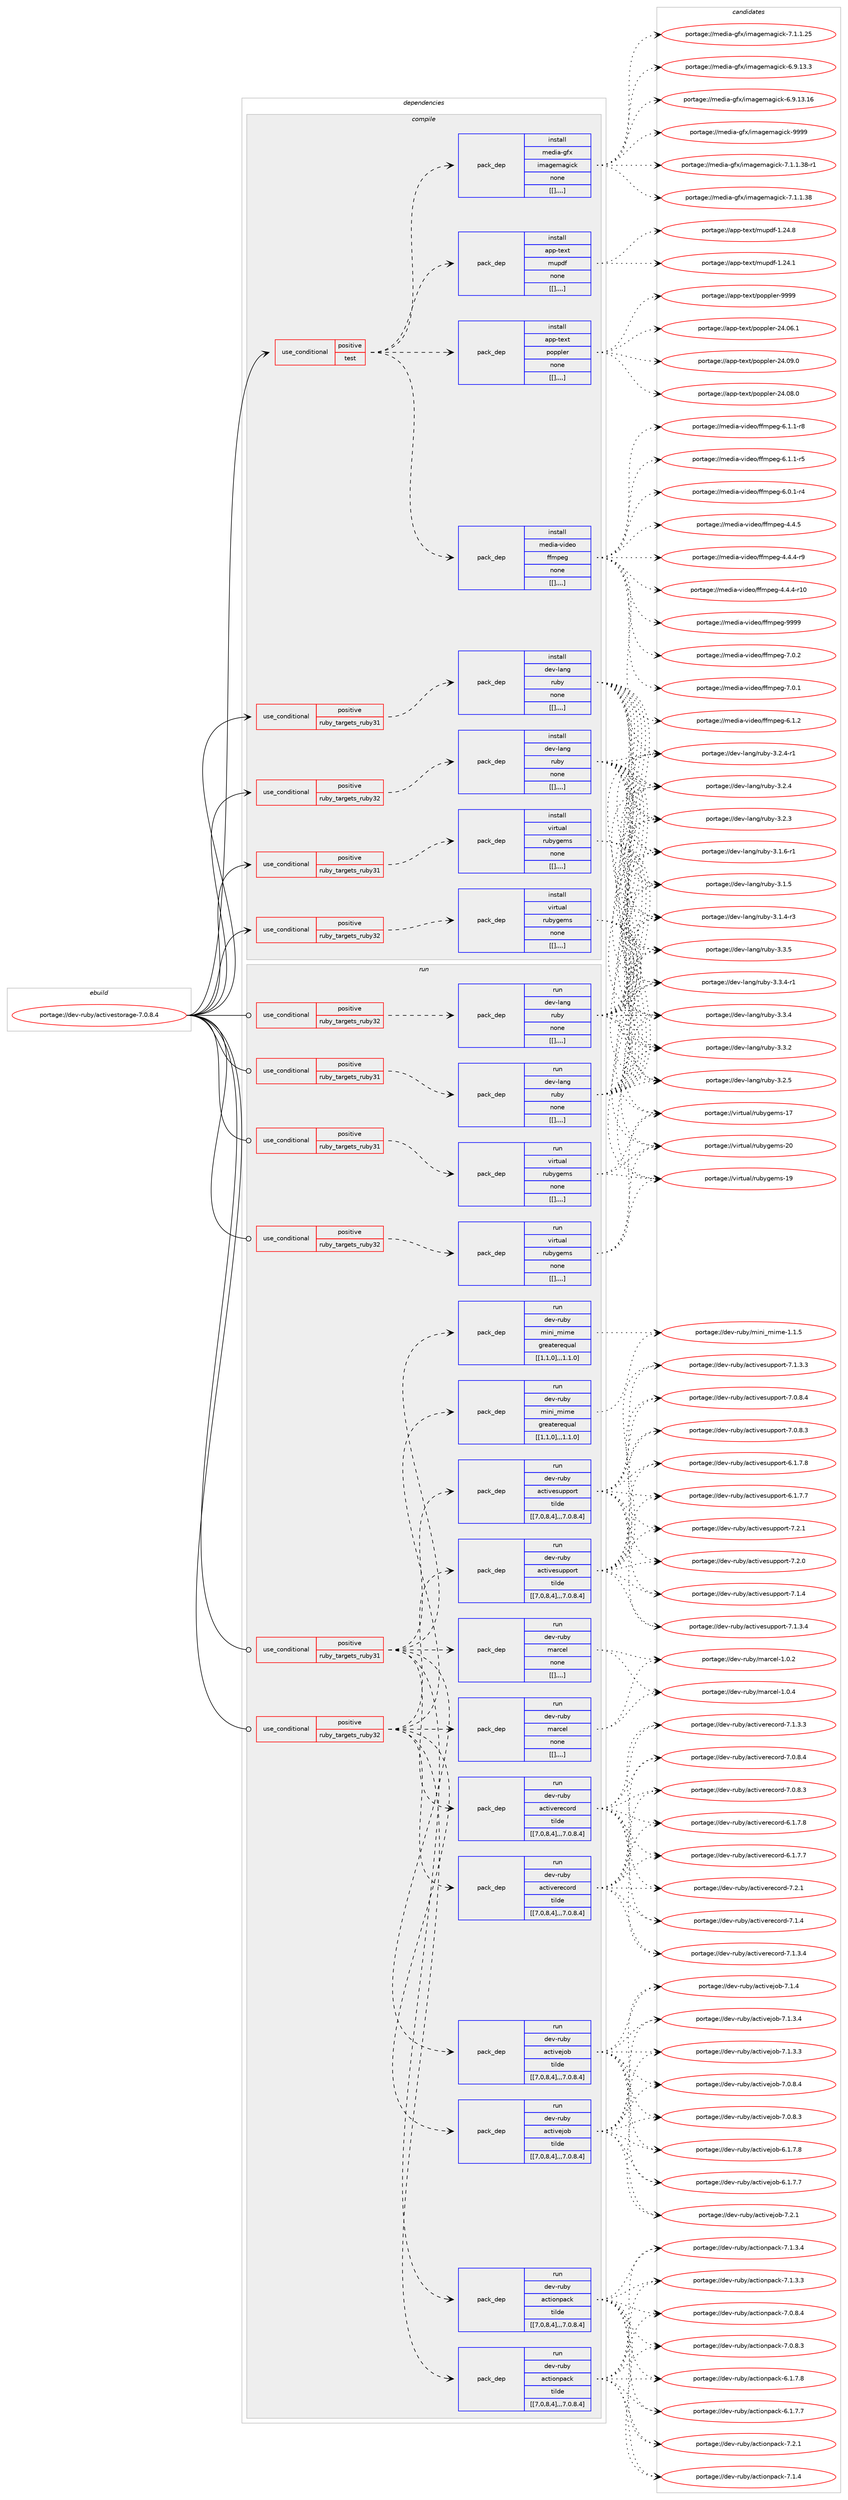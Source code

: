 digraph prolog {

# *************
# Graph options
# *************

newrank=true;
concentrate=true;
compound=true;
graph [rankdir=LR,fontname=Helvetica,fontsize=10,ranksep=1.5];#, ranksep=2.5, nodesep=0.2];
edge  [arrowhead=vee];
node  [fontname=Helvetica,fontsize=10];

# **********
# The ebuild
# **********

subgraph cluster_leftcol {
color=gray;
label=<<i>ebuild</i>>;
id [label="portage://dev-ruby/activestorage-7.0.8.4", color=red, width=4, href="../dev-ruby/activestorage-7.0.8.4.svg"];
}

# ****************
# The dependencies
# ****************

subgraph cluster_midcol {
color=gray;
label=<<i>dependencies</i>>;
subgraph cluster_compile {
fillcolor="#eeeeee";
style=filled;
label=<<i>compile</i>>;
subgraph cond44953 {
dependency177578 [label=<<TABLE BORDER="0" CELLBORDER="1" CELLSPACING="0" CELLPADDING="4"><TR><TD ROWSPAN="3" CELLPADDING="10">use_conditional</TD></TR><TR><TD>positive</TD></TR><TR><TD>ruby_targets_ruby31</TD></TR></TABLE>>, shape=none, color=red];
subgraph pack131348 {
dependency177579 [label=<<TABLE BORDER="0" CELLBORDER="1" CELLSPACING="0" CELLPADDING="4" WIDTH="220"><TR><TD ROWSPAN="6" CELLPADDING="30">pack_dep</TD></TR><TR><TD WIDTH="110">install</TD></TR><TR><TD>dev-lang</TD></TR><TR><TD>ruby</TD></TR><TR><TD>none</TD></TR><TR><TD>[[],,,,]</TD></TR></TABLE>>, shape=none, color=blue];
}
dependency177578:e -> dependency177579:w [weight=20,style="dashed",arrowhead="vee"];
}
id:e -> dependency177578:w [weight=20,style="solid",arrowhead="vee"];
subgraph cond44954 {
dependency177580 [label=<<TABLE BORDER="0" CELLBORDER="1" CELLSPACING="0" CELLPADDING="4"><TR><TD ROWSPAN="3" CELLPADDING="10">use_conditional</TD></TR><TR><TD>positive</TD></TR><TR><TD>ruby_targets_ruby31</TD></TR></TABLE>>, shape=none, color=red];
subgraph pack131349 {
dependency177581 [label=<<TABLE BORDER="0" CELLBORDER="1" CELLSPACING="0" CELLPADDING="4" WIDTH="220"><TR><TD ROWSPAN="6" CELLPADDING="30">pack_dep</TD></TR><TR><TD WIDTH="110">install</TD></TR><TR><TD>virtual</TD></TR><TR><TD>rubygems</TD></TR><TR><TD>none</TD></TR><TR><TD>[[],,,,]</TD></TR></TABLE>>, shape=none, color=blue];
}
dependency177580:e -> dependency177581:w [weight=20,style="dashed",arrowhead="vee"];
}
id:e -> dependency177580:w [weight=20,style="solid",arrowhead="vee"];
subgraph cond44955 {
dependency177582 [label=<<TABLE BORDER="0" CELLBORDER="1" CELLSPACING="0" CELLPADDING="4"><TR><TD ROWSPAN="3" CELLPADDING="10">use_conditional</TD></TR><TR><TD>positive</TD></TR><TR><TD>ruby_targets_ruby32</TD></TR></TABLE>>, shape=none, color=red];
subgraph pack131350 {
dependency177583 [label=<<TABLE BORDER="0" CELLBORDER="1" CELLSPACING="0" CELLPADDING="4" WIDTH="220"><TR><TD ROWSPAN="6" CELLPADDING="30">pack_dep</TD></TR><TR><TD WIDTH="110">install</TD></TR><TR><TD>dev-lang</TD></TR><TR><TD>ruby</TD></TR><TR><TD>none</TD></TR><TR><TD>[[],,,,]</TD></TR></TABLE>>, shape=none, color=blue];
}
dependency177582:e -> dependency177583:w [weight=20,style="dashed",arrowhead="vee"];
}
id:e -> dependency177582:w [weight=20,style="solid",arrowhead="vee"];
subgraph cond44956 {
dependency177584 [label=<<TABLE BORDER="0" CELLBORDER="1" CELLSPACING="0" CELLPADDING="4"><TR><TD ROWSPAN="3" CELLPADDING="10">use_conditional</TD></TR><TR><TD>positive</TD></TR><TR><TD>ruby_targets_ruby32</TD></TR></TABLE>>, shape=none, color=red];
subgraph pack131351 {
dependency177585 [label=<<TABLE BORDER="0" CELLBORDER="1" CELLSPACING="0" CELLPADDING="4" WIDTH="220"><TR><TD ROWSPAN="6" CELLPADDING="30">pack_dep</TD></TR><TR><TD WIDTH="110">install</TD></TR><TR><TD>virtual</TD></TR><TR><TD>rubygems</TD></TR><TR><TD>none</TD></TR><TR><TD>[[],,,,]</TD></TR></TABLE>>, shape=none, color=blue];
}
dependency177584:e -> dependency177585:w [weight=20,style="dashed",arrowhead="vee"];
}
id:e -> dependency177584:w [weight=20,style="solid",arrowhead="vee"];
subgraph cond44957 {
dependency177586 [label=<<TABLE BORDER="0" CELLBORDER="1" CELLSPACING="0" CELLPADDING="4"><TR><TD ROWSPAN="3" CELLPADDING="10">use_conditional</TD></TR><TR><TD>positive</TD></TR><TR><TD>test</TD></TR></TABLE>>, shape=none, color=red];
subgraph pack131352 {
dependency177587 [label=<<TABLE BORDER="0" CELLBORDER="1" CELLSPACING="0" CELLPADDING="4" WIDTH="220"><TR><TD ROWSPAN="6" CELLPADDING="30">pack_dep</TD></TR><TR><TD WIDTH="110">install</TD></TR><TR><TD>app-text</TD></TR><TR><TD>mupdf</TD></TR><TR><TD>none</TD></TR><TR><TD>[[],,,,]</TD></TR></TABLE>>, shape=none, color=blue];
}
dependency177586:e -> dependency177587:w [weight=20,style="dashed",arrowhead="vee"];
subgraph pack131353 {
dependency177588 [label=<<TABLE BORDER="0" CELLBORDER="1" CELLSPACING="0" CELLPADDING="4" WIDTH="220"><TR><TD ROWSPAN="6" CELLPADDING="30">pack_dep</TD></TR><TR><TD WIDTH="110">install</TD></TR><TR><TD>media-gfx</TD></TR><TR><TD>imagemagick</TD></TR><TR><TD>none</TD></TR><TR><TD>[[],,,,]</TD></TR></TABLE>>, shape=none, color=blue];
}
dependency177586:e -> dependency177588:w [weight=20,style="dashed",arrowhead="vee"];
subgraph pack131354 {
dependency177589 [label=<<TABLE BORDER="0" CELLBORDER="1" CELLSPACING="0" CELLPADDING="4" WIDTH="220"><TR><TD ROWSPAN="6" CELLPADDING="30">pack_dep</TD></TR><TR><TD WIDTH="110">install</TD></TR><TR><TD>media-video</TD></TR><TR><TD>ffmpeg</TD></TR><TR><TD>none</TD></TR><TR><TD>[[],,,,]</TD></TR></TABLE>>, shape=none, color=blue];
}
dependency177586:e -> dependency177589:w [weight=20,style="dashed",arrowhead="vee"];
subgraph pack131355 {
dependency177590 [label=<<TABLE BORDER="0" CELLBORDER="1" CELLSPACING="0" CELLPADDING="4" WIDTH="220"><TR><TD ROWSPAN="6" CELLPADDING="30">pack_dep</TD></TR><TR><TD WIDTH="110">install</TD></TR><TR><TD>app-text</TD></TR><TR><TD>poppler</TD></TR><TR><TD>none</TD></TR><TR><TD>[[],,,,]</TD></TR></TABLE>>, shape=none, color=blue];
}
dependency177586:e -> dependency177590:w [weight=20,style="dashed",arrowhead="vee"];
}
id:e -> dependency177586:w [weight=20,style="solid",arrowhead="vee"];
}
subgraph cluster_compileandrun {
fillcolor="#eeeeee";
style=filled;
label=<<i>compile and run</i>>;
}
subgraph cluster_run {
fillcolor="#eeeeee";
style=filled;
label=<<i>run</i>>;
subgraph cond44958 {
dependency177591 [label=<<TABLE BORDER="0" CELLBORDER="1" CELLSPACING="0" CELLPADDING="4"><TR><TD ROWSPAN="3" CELLPADDING="10">use_conditional</TD></TR><TR><TD>positive</TD></TR><TR><TD>ruby_targets_ruby31</TD></TR></TABLE>>, shape=none, color=red];
subgraph pack131356 {
dependency177592 [label=<<TABLE BORDER="0" CELLBORDER="1" CELLSPACING="0" CELLPADDING="4" WIDTH="220"><TR><TD ROWSPAN="6" CELLPADDING="30">pack_dep</TD></TR><TR><TD WIDTH="110">run</TD></TR><TR><TD>dev-lang</TD></TR><TR><TD>ruby</TD></TR><TR><TD>none</TD></TR><TR><TD>[[],,,,]</TD></TR></TABLE>>, shape=none, color=blue];
}
dependency177591:e -> dependency177592:w [weight=20,style="dashed",arrowhead="vee"];
}
id:e -> dependency177591:w [weight=20,style="solid",arrowhead="odot"];
subgraph cond44959 {
dependency177593 [label=<<TABLE BORDER="0" CELLBORDER="1" CELLSPACING="0" CELLPADDING="4"><TR><TD ROWSPAN="3" CELLPADDING="10">use_conditional</TD></TR><TR><TD>positive</TD></TR><TR><TD>ruby_targets_ruby31</TD></TR></TABLE>>, shape=none, color=red];
subgraph pack131357 {
dependency177594 [label=<<TABLE BORDER="0" CELLBORDER="1" CELLSPACING="0" CELLPADDING="4" WIDTH="220"><TR><TD ROWSPAN="6" CELLPADDING="30">pack_dep</TD></TR><TR><TD WIDTH="110">run</TD></TR><TR><TD>dev-ruby</TD></TR><TR><TD>actionpack</TD></TR><TR><TD>tilde</TD></TR><TR><TD>[[7,0,8,4],,,7.0.8.4]</TD></TR></TABLE>>, shape=none, color=blue];
}
dependency177593:e -> dependency177594:w [weight=20,style="dashed",arrowhead="vee"];
subgraph pack131358 {
dependency177595 [label=<<TABLE BORDER="0" CELLBORDER="1" CELLSPACING="0" CELLPADDING="4" WIDTH="220"><TR><TD ROWSPAN="6" CELLPADDING="30">pack_dep</TD></TR><TR><TD WIDTH="110">run</TD></TR><TR><TD>dev-ruby</TD></TR><TR><TD>activejob</TD></TR><TR><TD>tilde</TD></TR><TR><TD>[[7,0,8,4],,,7.0.8.4]</TD></TR></TABLE>>, shape=none, color=blue];
}
dependency177593:e -> dependency177595:w [weight=20,style="dashed",arrowhead="vee"];
subgraph pack131359 {
dependency177596 [label=<<TABLE BORDER="0" CELLBORDER="1" CELLSPACING="0" CELLPADDING="4" WIDTH="220"><TR><TD ROWSPAN="6" CELLPADDING="30">pack_dep</TD></TR><TR><TD WIDTH="110">run</TD></TR><TR><TD>dev-ruby</TD></TR><TR><TD>activerecord</TD></TR><TR><TD>tilde</TD></TR><TR><TD>[[7,0,8,4],,,7.0.8.4]</TD></TR></TABLE>>, shape=none, color=blue];
}
dependency177593:e -> dependency177596:w [weight=20,style="dashed",arrowhead="vee"];
subgraph pack131360 {
dependency177597 [label=<<TABLE BORDER="0" CELLBORDER="1" CELLSPACING="0" CELLPADDING="4" WIDTH="220"><TR><TD ROWSPAN="6" CELLPADDING="30">pack_dep</TD></TR><TR><TD WIDTH="110">run</TD></TR><TR><TD>dev-ruby</TD></TR><TR><TD>activesupport</TD></TR><TR><TD>tilde</TD></TR><TR><TD>[[7,0,8,4],,,7.0.8.4]</TD></TR></TABLE>>, shape=none, color=blue];
}
dependency177593:e -> dependency177597:w [weight=20,style="dashed",arrowhead="vee"];
subgraph pack131361 {
dependency177598 [label=<<TABLE BORDER="0" CELLBORDER="1" CELLSPACING="0" CELLPADDING="4" WIDTH="220"><TR><TD ROWSPAN="6" CELLPADDING="30">pack_dep</TD></TR><TR><TD WIDTH="110">run</TD></TR><TR><TD>dev-ruby</TD></TR><TR><TD>marcel</TD></TR><TR><TD>none</TD></TR><TR><TD>[[],,,,]</TD></TR></TABLE>>, shape=none, color=blue];
}
dependency177593:e -> dependency177598:w [weight=20,style="dashed",arrowhead="vee"];
subgraph pack131362 {
dependency177599 [label=<<TABLE BORDER="0" CELLBORDER="1" CELLSPACING="0" CELLPADDING="4" WIDTH="220"><TR><TD ROWSPAN="6" CELLPADDING="30">pack_dep</TD></TR><TR><TD WIDTH="110">run</TD></TR><TR><TD>dev-ruby</TD></TR><TR><TD>mini_mime</TD></TR><TR><TD>greaterequal</TD></TR><TR><TD>[[1,1,0],,,1.1.0]</TD></TR></TABLE>>, shape=none, color=blue];
}
dependency177593:e -> dependency177599:w [weight=20,style="dashed",arrowhead="vee"];
}
id:e -> dependency177593:w [weight=20,style="solid",arrowhead="odot"];
subgraph cond44960 {
dependency177600 [label=<<TABLE BORDER="0" CELLBORDER="1" CELLSPACING="0" CELLPADDING="4"><TR><TD ROWSPAN="3" CELLPADDING="10">use_conditional</TD></TR><TR><TD>positive</TD></TR><TR><TD>ruby_targets_ruby31</TD></TR></TABLE>>, shape=none, color=red];
subgraph pack131363 {
dependency177601 [label=<<TABLE BORDER="0" CELLBORDER="1" CELLSPACING="0" CELLPADDING="4" WIDTH="220"><TR><TD ROWSPAN="6" CELLPADDING="30">pack_dep</TD></TR><TR><TD WIDTH="110">run</TD></TR><TR><TD>virtual</TD></TR><TR><TD>rubygems</TD></TR><TR><TD>none</TD></TR><TR><TD>[[],,,,]</TD></TR></TABLE>>, shape=none, color=blue];
}
dependency177600:e -> dependency177601:w [weight=20,style="dashed",arrowhead="vee"];
}
id:e -> dependency177600:w [weight=20,style="solid",arrowhead="odot"];
subgraph cond44961 {
dependency177602 [label=<<TABLE BORDER="0" CELLBORDER="1" CELLSPACING="0" CELLPADDING="4"><TR><TD ROWSPAN="3" CELLPADDING="10">use_conditional</TD></TR><TR><TD>positive</TD></TR><TR><TD>ruby_targets_ruby32</TD></TR></TABLE>>, shape=none, color=red];
subgraph pack131364 {
dependency177603 [label=<<TABLE BORDER="0" CELLBORDER="1" CELLSPACING="0" CELLPADDING="4" WIDTH="220"><TR><TD ROWSPAN="6" CELLPADDING="30">pack_dep</TD></TR><TR><TD WIDTH="110">run</TD></TR><TR><TD>dev-lang</TD></TR><TR><TD>ruby</TD></TR><TR><TD>none</TD></TR><TR><TD>[[],,,,]</TD></TR></TABLE>>, shape=none, color=blue];
}
dependency177602:e -> dependency177603:w [weight=20,style="dashed",arrowhead="vee"];
}
id:e -> dependency177602:w [weight=20,style="solid",arrowhead="odot"];
subgraph cond44962 {
dependency177604 [label=<<TABLE BORDER="0" CELLBORDER="1" CELLSPACING="0" CELLPADDING="4"><TR><TD ROWSPAN="3" CELLPADDING="10">use_conditional</TD></TR><TR><TD>positive</TD></TR><TR><TD>ruby_targets_ruby32</TD></TR></TABLE>>, shape=none, color=red];
subgraph pack131365 {
dependency177605 [label=<<TABLE BORDER="0" CELLBORDER="1" CELLSPACING="0" CELLPADDING="4" WIDTH="220"><TR><TD ROWSPAN="6" CELLPADDING="30">pack_dep</TD></TR><TR><TD WIDTH="110">run</TD></TR><TR><TD>dev-ruby</TD></TR><TR><TD>actionpack</TD></TR><TR><TD>tilde</TD></TR><TR><TD>[[7,0,8,4],,,7.0.8.4]</TD></TR></TABLE>>, shape=none, color=blue];
}
dependency177604:e -> dependency177605:w [weight=20,style="dashed",arrowhead="vee"];
subgraph pack131366 {
dependency177606 [label=<<TABLE BORDER="0" CELLBORDER="1" CELLSPACING="0" CELLPADDING="4" WIDTH="220"><TR><TD ROWSPAN="6" CELLPADDING="30">pack_dep</TD></TR><TR><TD WIDTH="110">run</TD></TR><TR><TD>dev-ruby</TD></TR><TR><TD>activejob</TD></TR><TR><TD>tilde</TD></TR><TR><TD>[[7,0,8,4],,,7.0.8.4]</TD></TR></TABLE>>, shape=none, color=blue];
}
dependency177604:e -> dependency177606:w [weight=20,style="dashed",arrowhead="vee"];
subgraph pack131367 {
dependency177607 [label=<<TABLE BORDER="0" CELLBORDER="1" CELLSPACING="0" CELLPADDING="4" WIDTH="220"><TR><TD ROWSPAN="6" CELLPADDING="30">pack_dep</TD></TR><TR><TD WIDTH="110">run</TD></TR><TR><TD>dev-ruby</TD></TR><TR><TD>activerecord</TD></TR><TR><TD>tilde</TD></TR><TR><TD>[[7,0,8,4],,,7.0.8.4]</TD></TR></TABLE>>, shape=none, color=blue];
}
dependency177604:e -> dependency177607:w [weight=20,style="dashed",arrowhead="vee"];
subgraph pack131368 {
dependency177608 [label=<<TABLE BORDER="0" CELLBORDER="1" CELLSPACING="0" CELLPADDING="4" WIDTH="220"><TR><TD ROWSPAN="6" CELLPADDING="30">pack_dep</TD></TR><TR><TD WIDTH="110">run</TD></TR><TR><TD>dev-ruby</TD></TR><TR><TD>activesupport</TD></TR><TR><TD>tilde</TD></TR><TR><TD>[[7,0,8,4],,,7.0.8.4]</TD></TR></TABLE>>, shape=none, color=blue];
}
dependency177604:e -> dependency177608:w [weight=20,style="dashed",arrowhead="vee"];
subgraph pack131369 {
dependency177609 [label=<<TABLE BORDER="0" CELLBORDER="1" CELLSPACING="0" CELLPADDING="4" WIDTH="220"><TR><TD ROWSPAN="6" CELLPADDING="30">pack_dep</TD></TR><TR><TD WIDTH="110">run</TD></TR><TR><TD>dev-ruby</TD></TR><TR><TD>marcel</TD></TR><TR><TD>none</TD></TR><TR><TD>[[],,,,]</TD></TR></TABLE>>, shape=none, color=blue];
}
dependency177604:e -> dependency177609:w [weight=20,style="dashed",arrowhead="vee"];
subgraph pack131370 {
dependency177610 [label=<<TABLE BORDER="0" CELLBORDER="1" CELLSPACING="0" CELLPADDING="4" WIDTH="220"><TR><TD ROWSPAN="6" CELLPADDING="30">pack_dep</TD></TR><TR><TD WIDTH="110">run</TD></TR><TR><TD>dev-ruby</TD></TR><TR><TD>mini_mime</TD></TR><TR><TD>greaterequal</TD></TR><TR><TD>[[1,1,0],,,1.1.0]</TD></TR></TABLE>>, shape=none, color=blue];
}
dependency177604:e -> dependency177610:w [weight=20,style="dashed",arrowhead="vee"];
}
id:e -> dependency177604:w [weight=20,style="solid",arrowhead="odot"];
subgraph cond44963 {
dependency177611 [label=<<TABLE BORDER="0" CELLBORDER="1" CELLSPACING="0" CELLPADDING="4"><TR><TD ROWSPAN="3" CELLPADDING="10">use_conditional</TD></TR><TR><TD>positive</TD></TR><TR><TD>ruby_targets_ruby32</TD></TR></TABLE>>, shape=none, color=red];
subgraph pack131371 {
dependency177612 [label=<<TABLE BORDER="0" CELLBORDER="1" CELLSPACING="0" CELLPADDING="4" WIDTH="220"><TR><TD ROWSPAN="6" CELLPADDING="30">pack_dep</TD></TR><TR><TD WIDTH="110">run</TD></TR><TR><TD>virtual</TD></TR><TR><TD>rubygems</TD></TR><TR><TD>none</TD></TR><TR><TD>[[],,,,]</TD></TR></TABLE>>, shape=none, color=blue];
}
dependency177611:e -> dependency177612:w [weight=20,style="dashed",arrowhead="vee"];
}
id:e -> dependency177611:w [weight=20,style="solid",arrowhead="odot"];
}
}

# **************
# The candidates
# **************

subgraph cluster_choices {
rank=same;
color=gray;
label=<<i>candidates</i>>;

subgraph choice131348 {
color=black;
nodesep=1;
choice10010111845108971101034711411798121455146514653 [label="portage://dev-lang/ruby-3.3.5", color=red, width=4,href="../dev-lang/ruby-3.3.5.svg"];
choice100101118451089711010347114117981214551465146524511449 [label="portage://dev-lang/ruby-3.3.4-r1", color=red, width=4,href="../dev-lang/ruby-3.3.4-r1.svg"];
choice10010111845108971101034711411798121455146514652 [label="portage://dev-lang/ruby-3.3.4", color=red, width=4,href="../dev-lang/ruby-3.3.4.svg"];
choice10010111845108971101034711411798121455146514650 [label="portage://dev-lang/ruby-3.3.2", color=red, width=4,href="../dev-lang/ruby-3.3.2.svg"];
choice10010111845108971101034711411798121455146504653 [label="portage://dev-lang/ruby-3.2.5", color=red, width=4,href="../dev-lang/ruby-3.2.5.svg"];
choice100101118451089711010347114117981214551465046524511449 [label="portage://dev-lang/ruby-3.2.4-r1", color=red, width=4,href="../dev-lang/ruby-3.2.4-r1.svg"];
choice10010111845108971101034711411798121455146504652 [label="portage://dev-lang/ruby-3.2.4", color=red, width=4,href="../dev-lang/ruby-3.2.4.svg"];
choice10010111845108971101034711411798121455146504651 [label="portage://dev-lang/ruby-3.2.3", color=red, width=4,href="../dev-lang/ruby-3.2.3.svg"];
choice100101118451089711010347114117981214551464946544511449 [label="portage://dev-lang/ruby-3.1.6-r1", color=red, width=4,href="../dev-lang/ruby-3.1.6-r1.svg"];
choice10010111845108971101034711411798121455146494653 [label="portage://dev-lang/ruby-3.1.5", color=red, width=4,href="../dev-lang/ruby-3.1.5.svg"];
choice100101118451089711010347114117981214551464946524511451 [label="portage://dev-lang/ruby-3.1.4-r3", color=red, width=4,href="../dev-lang/ruby-3.1.4-r3.svg"];
dependency177579:e -> choice10010111845108971101034711411798121455146514653:w [style=dotted,weight="100"];
dependency177579:e -> choice100101118451089711010347114117981214551465146524511449:w [style=dotted,weight="100"];
dependency177579:e -> choice10010111845108971101034711411798121455146514652:w [style=dotted,weight="100"];
dependency177579:e -> choice10010111845108971101034711411798121455146514650:w [style=dotted,weight="100"];
dependency177579:e -> choice10010111845108971101034711411798121455146504653:w [style=dotted,weight="100"];
dependency177579:e -> choice100101118451089711010347114117981214551465046524511449:w [style=dotted,weight="100"];
dependency177579:e -> choice10010111845108971101034711411798121455146504652:w [style=dotted,weight="100"];
dependency177579:e -> choice10010111845108971101034711411798121455146504651:w [style=dotted,weight="100"];
dependency177579:e -> choice100101118451089711010347114117981214551464946544511449:w [style=dotted,weight="100"];
dependency177579:e -> choice10010111845108971101034711411798121455146494653:w [style=dotted,weight="100"];
dependency177579:e -> choice100101118451089711010347114117981214551464946524511451:w [style=dotted,weight="100"];
}
subgraph choice131349 {
color=black;
nodesep=1;
choice118105114116117971084711411798121103101109115455048 [label="portage://virtual/rubygems-20", color=red, width=4,href="../virtual/rubygems-20.svg"];
choice118105114116117971084711411798121103101109115454957 [label="portage://virtual/rubygems-19", color=red, width=4,href="../virtual/rubygems-19.svg"];
choice118105114116117971084711411798121103101109115454955 [label="portage://virtual/rubygems-17", color=red, width=4,href="../virtual/rubygems-17.svg"];
dependency177581:e -> choice118105114116117971084711411798121103101109115455048:w [style=dotted,weight="100"];
dependency177581:e -> choice118105114116117971084711411798121103101109115454957:w [style=dotted,weight="100"];
dependency177581:e -> choice118105114116117971084711411798121103101109115454955:w [style=dotted,weight="100"];
}
subgraph choice131350 {
color=black;
nodesep=1;
choice10010111845108971101034711411798121455146514653 [label="portage://dev-lang/ruby-3.3.5", color=red, width=4,href="../dev-lang/ruby-3.3.5.svg"];
choice100101118451089711010347114117981214551465146524511449 [label="portage://dev-lang/ruby-3.3.4-r1", color=red, width=4,href="../dev-lang/ruby-3.3.4-r1.svg"];
choice10010111845108971101034711411798121455146514652 [label="portage://dev-lang/ruby-3.3.4", color=red, width=4,href="../dev-lang/ruby-3.3.4.svg"];
choice10010111845108971101034711411798121455146514650 [label="portage://dev-lang/ruby-3.3.2", color=red, width=4,href="../dev-lang/ruby-3.3.2.svg"];
choice10010111845108971101034711411798121455146504653 [label="portage://dev-lang/ruby-3.2.5", color=red, width=4,href="../dev-lang/ruby-3.2.5.svg"];
choice100101118451089711010347114117981214551465046524511449 [label="portage://dev-lang/ruby-3.2.4-r1", color=red, width=4,href="../dev-lang/ruby-3.2.4-r1.svg"];
choice10010111845108971101034711411798121455146504652 [label="portage://dev-lang/ruby-3.2.4", color=red, width=4,href="../dev-lang/ruby-3.2.4.svg"];
choice10010111845108971101034711411798121455146504651 [label="portage://dev-lang/ruby-3.2.3", color=red, width=4,href="../dev-lang/ruby-3.2.3.svg"];
choice100101118451089711010347114117981214551464946544511449 [label="portage://dev-lang/ruby-3.1.6-r1", color=red, width=4,href="../dev-lang/ruby-3.1.6-r1.svg"];
choice10010111845108971101034711411798121455146494653 [label="portage://dev-lang/ruby-3.1.5", color=red, width=4,href="../dev-lang/ruby-3.1.5.svg"];
choice100101118451089711010347114117981214551464946524511451 [label="portage://dev-lang/ruby-3.1.4-r3", color=red, width=4,href="../dev-lang/ruby-3.1.4-r3.svg"];
dependency177583:e -> choice10010111845108971101034711411798121455146514653:w [style=dotted,weight="100"];
dependency177583:e -> choice100101118451089711010347114117981214551465146524511449:w [style=dotted,weight="100"];
dependency177583:e -> choice10010111845108971101034711411798121455146514652:w [style=dotted,weight="100"];
dependency177583:e -> choice10010111845108971101034711411798121455146514650:w [style=dotted,weight="100"];
dependency177583:e -> choice10010111845108971101034711411798121455146504653:w [style=dotted,weight="100"];
dependency177583:e -> choice100101118451089711010347114117981214551465046524511449:w [style=dotted,weight="100"];
dependency177583:e -> choice10010111845108971101034711411798121455146504652:w [style=dotted,weight="100"];
dependency177583:e -> choice10010111845108971101034711411798121455146504651:w [style=dotted,weight="100"];
dependency177583:e -> choice100101118451089711010347114117981214551464946544511449:w [style=dotted,weight="100"];
dependency177583:e -> choice10010111845108971101034711411798121455146494653:w [style=dotted,weight="100"];
dependency177583:e -> choice100101118451089711010347114117981214551464946524511451:w [style=dotted,weight="100"];
}
subgraph choice131351 {
color=black;
nodesep=1;
choice118105114116117971084711411798121103101109115455048 [label="portage://virtual/rubygems-20", color=red, width=4,href="../virtual/rubygems-20.svg"];
choice118105114116117971084711411798121103101109115454957 [label="portage://virtual/rubygems-19", color=red, width=4,href="../virtual/rubygems-19.svg"];
choice118105114116117971084711411798121103101109115454955 [label="portage://virtual/rubygems-17", color=red, width=4,href="../virtual/rubygems-17.svg"];
dependency177585:e -> choice118105114116117971084711411798121103101109115455048:w [style=dotted,weight="100"];
dependency177585:e -> choice118105114116117971084711411798121103101109115454957:w [style=dotted,weight="100"];
dependency177585:e -> choice118105114116117971084711411798121103101109115454955:w [style=dotted,weight="100"];
}
subgraph choice131352 {
color=black;
nodesep=1;
choice97112112451161011201164710911711210010245494650524656 [label="portage://app-text/mupdf-1.24.8", color=red, width=4,href="../app-text/mupdf-1.24.8.svg"];
choice97112112451161011201164710911711210010245494650524649 [label="portage://app-text/mupdf-1.24.1", color=red, width=4,href="../app-text/mupdf-1.24.1.svg"];
dependency177587:e -> choice97112112451161011201164710911711210010245494650524656:w [style=dotted,weight="100"];
dependency177587:e -> choice97112112451161011201164710911711210010245494650524649:w [style=dotted,weight="100"];
}
subgraph choice131353 {
color=black;
nodesep=1;
choice1091011001059745103102120471051099710310110997103105991074557575757 [label="portage://media-gfx/imagemagick-9999", color=red, width=4,href="../media-gfx/imagemagick-9999.svg"];
choice1091011001059745103102120471051099710310110997103105991074555464946494651564511449 [label="portage://media-gfx/imagemagick-7.1.1.38-r1", color=red, width=4,href="../media-gfx/imagemagick-7.1.1.38-r1.svg"];
choice109101100105974510310212047105109971031011099710310599107455546494649465156 [label="portage://media-gfx/imagemagick-7.1.1.38", color=red, width=4,href="../media-gfx/imagemagick-7.1.1.38.svg"];
choice109101100105974510310212047105109971031011099710310599107455546494649465053 [label="portage://media-gfx/imagemagick-7.1.1.25", color=red, width=4,href="../media-gfx/imagemagick-7.1.1.25.svg"];
choice10910110010597451031021204710510997103101109971031059910745544657464951464954 [label="portage://media-gfx/imagemagick-6.9.13.16", color=red, width=4,href="../media-gfx/imagemagick-6.9.13.16.svg"];
choice109101100105974510310212047105109971031011099710310599107455446574649514651 [label="portage://media-gfx/imagemagick-6.9.13.3", color=red, width=4,href="../media-gfx/imagemagick-6.9.13.3.svg"];
dependency177588:e -> choice1091011001059745103102120471051099710310110997103105991074557575757:w [style=dotted,weight="100"];
dependency177588:e -> choice1091011001059745103102120471051099710310110997103105991074555464946494651564511449:w [style=dotted,weight="100"];
dependency177588:e -> choice109101100105974510310212047105109971031011099710310599107455546494649465156:w [style=dotted,weight="100"];
dependency177588:e -> choice109101100105974510310212047105109971031011099710310599107455546494649465053:w [style=dotted,weight="100"];
dependency177588:e -> choice10910110010597451031021204710510997103101109971031059910745544657464951464954:w [style=dotted,weight="100"];
dependency177588:e -> choice109101100105974510310212047105109971031011099710310599107455446574649514651:w [style=dotted,weight="100"];
}
subgraph choice131354 {
color=black;
nodesep=1;
choice1091011001059745118105100101111471021021091121011034557575757 [label="portage://media-video/ffmpeg-9999", color=red, width=4,href="../media-video/ffmpeg-9999.svg"];
choice109101100105974511810510010111147102102109112101103455546484650 [label="portage://media-video/ffmpeg-7.0.2", color=red, width=4,href="../media-video/ffmpeg-7.0.2.svg"];
choice109101100105974511810510010111147102102109112101103455546484649 [label="portage://media-video/ffmpeg-7.0.1", color=red, width=4,href="../media-video/ffmpeg-7.0.1.svg"];
choice109101100105974511810510010111147102102109112101103455446494650 [label="portage://media-video/ffmpeg-6.1.2", color=red, width=4,href="../media-video/ffmpeg-6.1.2.svg"];
choice1091011001059745118105100101111471021021091121011034554464946494511456 [label="portage://media-video/ffmpeg-6.1.1-r8", color=red, width=4,href="../media-video/ffmpeg-6.1.1-r8.svg"];
choice1091011001059745118105100101111471021021091121011034554464946494511453 [label="portage://media-video/ffmpeg-6.1.1-r5", color=red, width=4,href="../media-video/ffmpeg-6.1.1-r5.svg"];
choice1091011001059745118105100101111471021021091121011034554464846494511452 [label="portage://media-video/ffmpeg-6.0.1-r4", color=red, width=4,href="../media-video/ffmpeg-6.0.1-r4.svg"];
choice109101100105974511810510010111147102102109112101103455246524653 [label="portage://media-video/ffmpeg-4.4.5", color=red, width=4,href="../media-video/ffmpeg-4.4.5.svg"];
choice1091011001059745118105100101111471021021091121011034552465246524511457 [label="portage://media-video/ffmpeg-4.4.4-r9", color=red, width=4,href="../media-video/ffmpeg-4.4.4-r9.svg"];
choice109101100105974511810510010111147102102109112101103455246524652451144948 [label="portage://media-video/ffmpeg-4.4.4-r10", color=red, width=4,href="../media-video/ffmpeg-4.4.4-r10.svg"];
dependency177589:e -> choice1091011001059745118105100101111471021021091121011034557575757:w [style=dotted,weight="100"];
dependency177589:e -> choice109101100105974511810510010111147102102109112101103455546484650:w [style=dotted,weight="100"];
dependency177589:e -> choice109101100105974511810510010111147102102109112101103455546484649:w [style=dotted,weight="100"];
dependency177589:e -> choice109101100105974511810510010111147102102109112101103455446494650:w [style=dotted,weight="100"];
dependency177589:e -> choice1091011001059745118105100101111471021021091121011034554464946494511456:w [style=dotted,weight="100"];
dependency177589:e -> choice1091011001059745118105100101111471021021091121011034554464946494511453:w [style=dotted,weight="100"];
dependency177589:e -> choice1091011001059745118105100101111471021021091121011034554464846494511452:w [style=dotted,weight="100"];
dependency177589:e -> choice109101100105974511810510010111147102102109112101103455246524653:w [style=dotted,weight="100"];
dependency177589:e -> choice1091011001059745118105100101111471021021091121011034552465246524511457:w [style=dotted,weight="100"];
dependency177589:e -> choice109101100105974511810510010111147102102109112101103455246524652451144948:w [style=dotted,weight="100"];
}
subgraph choice131355 {
color=black;
nodesep=1;
choice9711211245116101120116471121111121121081011144557575757 [label="portage://app-text/poppler-9999", color=red, width=4,href="../app-text/poppler-9999.svg"];
choice9711211245116101120116471121111121121081011144550524648574648 [label="portage://app-text/poppler-24.09.0", color=red, width=4,href="../app-text/poppler-24.09.0.svg"];
choice9711211245116101120116471121111121121081011144550524648564648 [label="portage://app-text/poppler-24.08.0", color=red, width=4,href="../app-text/poppler-24.08.0.svg"];
choice9711211245116101120116471121111121121081011144550524648544649 [label="portage://app-text/poppler-24.06.1", color=red, width=4,href="../app-text/poppler-24.06.1.svg"];
dependency177590:e -> choice9711211245116101120116471121111121121081011144557575757:w [style=dotted,weight="100"];
dependency177590:e -> choice9711211245116101120116471121111121121081011144550524648574648:w [style=dotted,weight="100"];
dependency177590:e -> choice9711211245116101120116471121111121121081011144550524648564648:w [style=dotted,weight="100"];
dependency177590:e -> choice9711211245116101120116471121111121121081011144550524648544649:w [style=dotted,weight="100"];
}
subgraph choice131356 {
color=black;
nodesep=1;
choice10010111845108971101034711411798121455146514653 [label="portage://dev-lang/ruby-3.3.5", color=red, width=4,href="../dev-lang/ruby-3.3.5.svg"];
choice100101118451089711010347114117981214551465146524511449 [label="portage://dev-lang/ruby-3.3.4-r1", color=red, width=4,href="../dev-lang/ruby-3.3.4-r1.svg"];
choice10010111845108971101034711411798121455146514652 [label="portage://dev-lang/ruby-3.3.4", color=red, width=4,href="../dev-lang/ruby-3.3.4.svg"];
choice10010111845108971101034711411798121455146514650 [label="portage://dev-lang/ruby-3.3.2", color=red, width=4,href="../dev-lang/ruby-3.3.2.svg"];
choice10010111845108971101034711411798121455146504653 [label="portage://dev-lang/ruby-3.2.5", color=red, width=4,href="../dev-lang/ruby-3.2.5.svg"];
choice100101118451089711010347114117981214551465046524511449 [label="portage://dev-lang/ruby-3.2.4-r1", color=red, width=4,href="../dev-lang/ruby-3.2.4-r1.svg"];
choice10010111845108971101034711411798121455146504652 [label="portage://dev-lang/ruby-3.2.4", color=red, width=4,href="../dev-lang/ruby-3.2.4.svg"];
choice10010111845108971101034711411798121455146504651 [label="portage://dev-lang/ruby-3.2.3", color=red, width=4,href="../dev-lang/ruby-3.2.3.svg"];
choice100101118451089711010347114117981214551464946544511449 [label="portage://dev-lang/ruby-3.1.6-r1", color=red, width=4,href="../dev-lang/ruby-3.1.6-r1.svg"];
choice10010111845108971101034711411798121455146494653 [label="portage://dev-lang/ruby-3.1.5", color=red, width=4,href="../dev-lang/ruby-3.1.5.svg"];
choice100101118451089711010347114117981214551464946524511451 [label="portage://dev-lang/ruby-3.1.4-r3", color=red, width=4,href="../dev-lang/ruby-3.1.4-r3.svg"];
dependency177592:e -> choice10010111845108971101034711411798121455146514653:w [style=dotted,weight="100"];
dependency177592:e -> choice100101118451089711010347114117981214551465146524511449:w [style=dotted,weight="100"];
dependency177592:e -> choice10010111845108971101034711411798121455146514652:w [style=dotted,weight="100"];
dependency177592:e -> choice10010111845108971101034711411798121455146514650:w [style=dotted,weight="100"];
dependency177592:e -> choice10010111845108971101034711411798121455146504653:w [style=dotted,weight="100"];
dependency177592:e -> choice100101118451089711010347114117981214551465046524511449:w [style=dotted,weight="100"];
dependency177592:e -> choice10010111845108971101034711411798121455146504652:w [style=dotted,weight="100"];
dependency177592:e -> choice10010111845108971101034711411798121455146504651:w [style=dotted,weight="100"];
dependency177592:e -> choice100101118451089711010347114117981214551464946544511449:w [style=dotted,weight="100"];
dependency177592:e -> choice10010111845108971101034711411798121455146494653:w [style=dotted,weight="100"];
dependency177592:e -> choice100101118451089711010347114117981214551464946524511451:w [style=dotted,weight="100"];
}
subgraph choice131357 {
color=black;
nodesep=1;
choice10010111845114117981214797991161051111101129799107455546504649 [label="portage://dev-ruby/actionpack-7.2.1", color=red, width=4,href="../dev-ruby/actionpack-7.2.1.svg"];
choice10010111845114117981214797991161051111101129799107455546494652 [label="portage://dev-ruby/actionpack-7.1.4", color=red, width=4,href="../dev-ruby/actionpack-7.1.4.svg"];
choice100101118451141179812147979911610511111011297991074555464946514652 [label="portage://dev-ruby/actionpack-7.1.3.4", color=red, width=4,href="../dev-ruby/actionpack-7.1.3.4.svg"];
choice100101118451141179812147979911610511111011297991074555464946514651 [label="portage://dev-ruby/actionpack-7.1.3.3", color=red, width=4,href="../dev-ruby/actionpack-7.1.3.3.svg"];
choice100101118451141179812147979911610511111011297991074555464846564652 [label="portage://dev-ruby/actionpack-7.0.8.4", color=red, width=4,href="../dev-ruby/actionpack-7.0.8.4.svg"];
choice100101118451141179812147979911610511111011297991074555464846564651 [label="portage://dev-ruby/actionpack-7.0.8.3", color=red, width=4,href="../dev-ruby/actionpack-7.0.8.3.svg"];
choice100101118451141179812147979911610511111011297991074554464946554656 [label="portage://dev-ruby/actionpack-6.1.7.8", color=red, width=4,href="../dev-ruby/actionpack-6.1.7.8.svg"];
choice100101118451141179812147979911610511111011297991074554464946554655 [label="portage://dev-ruby/actionpack-6.1.7.7", color=red, width=4,href="../dev-ruby/actionpack-6.1.7.7.svg"];
dependency177594:e -> choice10010111845114117981214797991161051111101129799107455546504649:w [style=dotted,weight="100"];
dependency177594:e -> choice10010111845114117981214797991161051111101129799107455546494652:w [style=dotted,weight="100"];
dependency177594:e -> choice100101118451141179812147979911610511111011297991074555464946514652:w [style=dotted,weight="100"];
dependency177594:e -> choice100101118451141179812147979911610511111011297991074555464946514651:w [style=dotted,weight="100"];
dependency177594:e -> choice100101118451141179812147979911610511111011297991074555464846564652:w [style=dotted,weight="100"];
dependency177594:e -> choice100101118451141179812147979911610511111011297991074555464846564651:w [style=dotted,weight="100"];
dependency177594:e -> choice100101118451141179812147979911610511111011297991074554464946554656:w [style=dotted,weight="100"];
dependency177594:e -> choice100101118451141179812147979911610511111011297991074554464946554655:w [style=dotted,weight="100"];
}
subgraph choice131358 {
color=black;
nodesep=1;
choice100101118451141179812147979911610511810110611198455546504649 [label="portage://dev-ruby/activejob-7.2.1", color=red, width=4,href="../dev-ruby/activejob-7.2.1.svg"];
choice100101118451141179812147979911610511810110611198455546494652 [label="portage://dev-ruby/activejob-7.1.4", color=red, width=4,href="../dev-ruby/activejob-7.1.4.svg"];
choice1001011184511411798121479799116105118101106111984555464946514652 [label="portage://dev-ruby/activejob-7.1.3.4", color=red, width=4,href="../dev-ruby/activejob-7.1.3.4.svg"];
choice1001011184511411798121479799116105118101106111984555464946514651 [label="portage://dev-ruby/activejob-7.1.3.3", color=red, width=4,href="../dev-ruby/activejob-7.1.3.3.svg"];
choice1001011184511411798121479799116105118101106111984555464846564652 [label="portage://dev-ruby/activejob-7.0.8.4", color=red, width=4,href="../dev-ruby/activejob-7.0.8.4.svg"];
choice1001011184511411798121479799116105118101106111984555464846564651 [label="portage://dev-ruby/activejob-7.0.8.3", color=red, width=4,href="../dev-ruby/activejob-7.0.8.3.svg"];
choice1001011184511411798121479799116105118101106111984554464946554656 [label="portage://dev-ruby/activejob-6.1.7.8", color=red, width=4,href="../dev-ruby/activejob-6.1.7.8.svg"];
choice1001011184511411798121479799116105118101106111984554464946554655 [label="portage://dev-ruby/activejob-6.1.7.7", color=red, width=4,href="../dev-ruby/activejob-6.1.7.7.svg"];
dependency177595:e -> choice100101118451141179812147979911610511810110611198455546504649:w [style=dotted,weight="100"];
dependency177595:e -> choice100101118451141179812147979911610511810110611198455546494652:w [style=dotted,weight="100"];
dependency177595:e -> choice1001011184511411798121479799116105118101106111984555464946514652:w [style=dotted,weight="100"];
dependency177595:e -> choice1001011184511411798121479799116105118101106111984555464946514651:w [style=dotted,weight="100"];
dependency177595:e -> choice1001011184511411798121479799116105118101106111984555464846564652:w [style=dotted,weight="100"];
dependency177595:e -> choice1001011184511411798121479799116105118101106111984555464846564651:w [style=dotted,weight="100"];
dependency177595:e -> choice1001011184511411798121479799116105118101106111984554464946554656:w [style=dotted,weight="100"];
dependency177595:e -> choice1001011184511411798121479799116105118101106111984554464946554655:w [style=dotted,weight="100"];
}
subgraph choice131359 {
color=black;
nodesep=1;
choice100101118451141179812147979911610511810111410199111114100455546504649 [label="portage://dev-ruby/activerecord-7.2.1", color=red, width=4,href="../dev-ruby/activerecord-7.2.1.svg"];
choice100101118451141179812147979911610511810111410199111114100455546494652 [label="portage://dev-ruby/activerecord-7.1.4", color=red, width=4,href="../dev-ruby/activerecord-7.1.4.svg"];
choice1001011184511411798121479799116105118101114101991111141004555464946514652 [label="portage://dev-ruby/activerecord-7.1.3.4", color=red, width=4,href="../dev-ruby/activerecord-7.1.3.4.svg"];
choice1001011184511411798121479799116105118101114101991111141004555464946514651 [label="portage://dev-ruby/activerecord-7.1.3.3", color=red, width=4,href="../dev-ruby/activerecord-7.1.3.3.svg"];
choice1001011184511411798121479799116105118101114101991111141004555464846564652 [label="portage://dev-ruby/activerecord-7.0.8.4", color=red, width=4,href="../dev-ruby/activerecord-7.0.8.4.svg"];
choice1001011184511411798121479799116105118101114101991111141004555464846564651 [label="portage://dev-ruby/activerecord-7.0.8.3", color=red, width=4,href="../dev-ruby/activerecord-7.0.8.3.svg"];
choice1001011184511411798121479799116105118101114101991111141004554464946554656 [label="portage://dev-ruby/activerecord-6.1.7.8", color=red, width=4,href="../dev-ruby/activerecord-6.1.7.8.svg"];
choice1001011184511411798121479799116105118101114101991111141004554464946554655 [label="portage://dev-ruby/activerecord-6.1.7.7", color=red, width=4,href="../dev-ruby/activerecord-6.1.7.7.svg"];
dependency177596:e -> choice100101118451141179812147979911610511810111410199111114100455546504649:w [style=dotted,weight="100"];
dependency177596:e -> choice100101118451141179812147979911610511810111410199111114100455546494652:w [style=dotted,weight="100"];
dependency177596:e -> choice1001011184511411798121479799116105118101114101991111141004555464946514652:w [style=dotted,weight="100"];
dependency177596:e -> choice1001011184511411798121479799116105118101114101991111141004555464946514651:w [style=dotted,weight="100"];
dependency177596:e -> choice1001011184511411798121479799116105118101114101991111141004555464846564652:w [style=dotted,weight="100"];
dependency177596:e -> choice1001011184511411798121479799116105118101114101991111141004555464846564651:w [style=dotted,weight="100"];
dependency177596:e -> choice1001011184511411798121479799116105118101114101991111141004554464946554656:w [style=dotted,weight="100"];
dependency177596:e -> choice1001011184511411798121479799116105118101114101991111141004554464946554655:w [style=dotted,weight="100"];
}
subgraph choice131360 {
color=black;
nodesep=1;
choice1001011184511411798121479799116105118101115117112112111114116455546504649 [label="portage://dev-ruby/activesupport-7.2.1", color=red, width=4,href="../dev-ruby/activesupport-7.2.1.svg"];
choice1001011184511411798121479799116105118101115117112112111114116455546504648 [label="portage://dev-ruby/activesupport-7.2.0", color=red, width=4,href="../dev-ruby/activesupport-7.2.0.svg"];
choice1001011184511411798121479799116105118101115117112112111114116455546494652 [label="portage://dev-ruby/activesupport-7.1.4", color=red, width=4,href="../dev-ruby/activesupport-7.1.4.svg"];
choice10010111845114117981214797991161051181011151171121121111141164555464946514652 [label="portage://dev-ruby/activesupport-7.1.3.4", color=red, width=4,href="../dev-ruby/activesupport-7.1.3.4.svg"];
choice10010111845114117981214797991161051181011151171121121111141164555464946514651 [label="portage://dev-ruby/activesupport-7.1.3.3", color=red, width=4,href="../dev-ruby/activesupport-7.1.3.3.svg"];
choice10010111845114117981214797991161051181011151171121121111141164555464846564652 [label="portage://dev-ruby/activesupport-7.0.8.4", color=red, width=4,href="../dev-ruby/activesupport-7.0.8.4.svg"];
choice10010111845114117981214797991161051181011151171121121111141164555464846564651 [label="portage://dev-ruby/activesupport-7.0.8.3", color=red, width=4,href="../dev-ruby/activesupport-7.0.8.3.svg"];
choice10010111845114117981214797991161051181011151171121121111141164554464946554656 [label="portage://dev-ruby/activesupport-6.1.7.8", color=red, width=4,href="../dev-ruby/activesupport-6.1.7.8.svg"];
choice10010111845114117981214797991161051181011151171121121111141164554464946554655 [label="portage://dev-ruby/activesupport-6.1.7.7", color=red, width=4,href="../dev-ruby/activesupport-6.1.7.7.svg"];
dependency177597:e -> choice1001011184511411798121479799116105118101115117112112111114116455546504649:w [style=dotted,weight="100"];
dependency177597:e -> choice1001011184511411798121479799116105118101115117112112111114116455546504648:w [style=dotted,weight="100"];
dependency177597:e -> choice1001011184511411798121479799116105118101115117112112111114116455546494652:w [style=dotted,weight="100"];
dependency177597:e -> choice10010111845114117981214797991161051181011151171121121111141164555464946514652:w [style=dotted,weight="100"];
dependency177597:e -> choice10010111845114117981214797991161051181011151171121121111141164555464946514651:w [style=dotted,weight="100"];
dependency177597:e -> choice10010111845114117981214797991161051181011151171121121111141164555464846564652:w [style=dotted,weight="100"];
dependency177597:e -> choice10010111845114117981214797991161051181011151171121121111141164555464846564651:w [style=dotted,weight="100"];
dependency177597:e -> choice10010111845114117981214797991161051181011151171121121111141164554464946554656:w [style=dotted,weight="100"];
dependency177597:e -> choice10010111845114117981214797991161051181011151171121121111141164554464946554655:w [style=dotted,weight="100"];
}
subgraph choice131361 {
color=black;
nodesep=1;
choice1001011184511411798121471099711499101108454946484652 [label="portage://dev-ruby/marcel-1.0.4", color=red, width=4,href="../dev-ruby/marcel-1.0.4.svg"];
choice1001011184511411798121471099711499101108454946484650 [label="portage://dev-ruby/marcel-1.0.2", color=red, width=4,href="../dev-ruby/marcel-1.0.2.svg"];
dependency177598:e -> choice1001011184511411798121471099711499101108454946484652:w [style=dotted,weight="100"];
dependency177598:e -> choice1001011184511411798121471099711499101108454946484650:w [style=dotted,weight="100"];
}
subgraph choice131362 {
color=black;
nodesep=1;
choice10010111845114117981214710910511010595109105109101454946494653 [label="portage://dev-ruby/mini_mime-1.1.5", color=red, width=4,href="../dev-ruby/mini_mime-1.1.5.svg"];
dependency177599:e -> choice10010111845114117981214710910511010595109105109101454946494653:w [style=dotted,weight="100"];
}
subgraph choice131363 {
color=black;
nodesep=1;
choice118105114116117971084711411798121103101109115455048 [label="portage://virtual/rubygems-20", color=red, width=4,href="../virtual/rubygems-20.svg"];
choice118105114116117971084711411798121103101109115454957 [label="portage://virtual/rubygems-19", color=red, width=4,href="../virtual/rubygems-19.svg"];
choice118105114116117971084711411798121103101109115454955 [label="portage://virtual/rubygems-17", color=red, width=4,href="../virtual/rubygems-17.svg"];
dependency177601:e -> choice118105114116117971084711411798121103101109115455048:w [style=dotted,weight="100"];
dependency177601:e -> choice118105114116117971084711411798121103101109115454957:w [style=dotted,weight="100"];
dependency177601:e -> choice118105114116117971084711411798121103101109115454955:w [style=dotted,weight="100"];
}
subgraph choice131364 {
color=black;
nodesep=1;
choice10010111845108971101034711411798121455146514653 [label="portage://dev-lang/ruby-3.3.5", color=red, width=4,href="../dev-lang/ruby-3.3.5.svg"];
choice100101118451089711010347114117981214551465146524511449 [label="portage://dev-lang/ruby-3.3.4-r1", color=red, width=4,href="../dev-lang/ruby-3.3.4-r1.svg"];
choice10010111845108971101034711411798121455146514652 [label="portage://dev-lang/ruby-3.3.4", color=red, width=4,href="../dev-lang/ruby-3.3.4.svg"];
choice10010111845108971101034711411798121455146514650 [label="portage://dev-lang/ruby-3.3.2", color=red, width=4,href="../dev-lang/ruby-3.3.2.svg"];
choice10010111845108971101034711411798121455146504653 [label="portage://dev-lang/ruby-3.2.5", color=red, width=4,href="../dev-lang/ruby-3.2.5.svg"];
choice100101118451089711010347114117981214551465046524511449 [label="portage://dev-lang/ruby-3.2.4-r1", color=red, width=4,href="../dev-lang/ruby-3.2.4-r1.svg"];
choice10010111845108971101034711411798121455146504652 [label="portage://dev-lang/ruby-3.2.4", color=red, width=4,href="../dev-lang/ruby-3.2.4.svg"];
choice10010111845108971101034711411798121455146504651 [label="portage://dev-lang/ruby-3.2.3", color=red, width=4,href="../dev-lang/ruby-3.2.3.svg"];
choice100101118451089711010347114117981214551464946544511449 [label="portage://dev-lang/ruby-3.1.6-r1", color=red, width=4,href="../dev-lang/ruby-3.1.6-r1.svg"];
choice10010111845108971101034711411798121455146494653 [label="portage://dev-lang/ruby-3.1.5", color=red, width=4,href="../dev-lang/ruby-3.1.5.svg"];
choice100101118451089711010347114117981214551464946524511451 [label="portage://dev-lang/ruby-3.1.4-r3", color=red, width=4,href="../dev-lang/ruby-3.1.4-r3.svg"];
dependency177603:e -> choice10010111845108971101034711411798121455146514653:w [style=dotted,weight="100"];
dependency177603:e -> choice100101118451089711010347114117981214551465146524511449:w [style=dotted,weight="100"];
dependency177603:e -> choice10010111845108971101034711411798121455146514652:w [style=dotted,weight="100"];
dependency177603:e -> choice10010111845108971101034711411798121455146514650:w [style=dotted,weight="100"];
dependency177603:e -> choice10010111845108971101034711411798121455146504653:w [style=dotted,weight="100"];
dependency177603:e -> choice100101118451089711010347114117981214551465046524511449:w [style=dotted,weight="100"];
dependency177603:e -> choice10010111845108971101034711411798121455146504652:w [style=dotted,weight="100"];
dependency177603:e -> choice10010111845108971101034711411798121455146504651:w [style=dotted,weight="100"];
dependency177603:e -> choice100101118451089711010347114117981214551464946544511449:w [style=dotted,weight="100"];
dependency177603:e -> choice10010111845108971101034711411798121455146494653:w [style=dotted,weight="100"];
dependency177603:e -> choice100101118451089711010347114117981214551464946524511451:w [style=dotted,weight="100"];
}
subgraph choice131365 {
color=black;
nodesep=1;
choice10010111845114117981214797991161051111101129799107455546504649 [label="portage://dev-ruby/actionpack-7.2.1", color=red, width=4,href="../dev-ruby/actionpack-7.2.1.svg"];
choice10010111845114117981214797991161051111101129799107455546494652 [label="portage://dev-ruby/actionpack-7.1.4", color=red, width=4,href="../dev-ruby/actionpack-7.1.4.svg"];
choice100101118451141179812147979911610511111011297991074555464946514652 [label="portage://dev-ruby/actionpack-7.1.3.4", color=red, width=4,href="../dev-ruby/actionpack-7.1.3.4.svg"];
choice100101118451141179812147979911610511111011297991074555464946514651 [label="portage://dev-ruby/actionpack-7.1.3.3", color=red, width=4,href="../dev-ruby/actionpack-7.1.3.3.svg"];
choice100101118451141179812147979911610511111011297991074555464846564652 [label="portage://dev-ruby/actionpack-7.0.8.4", color=red, width=4,href="../dev-ruby/actionpack-7.0.8.4.svg"];
choice100101118451141179812147979911610511111011297991074555464846564651 [label="portage://dev-ruby/actionpack-7.0.8.3", color=red, width=4,href="../dev-ruby/actionpack-7.0.8.3.svg"];
choice100101118451141179812147979911610511111011297991074554464946554656 [label="portage://dev-ruby/actionpack-6.1.7.8", color=red, width=4,href="../dev-ruby/actionpack-6.1.7.8.svg"];
choice100101118451141179812147979911610511111011297991074554464946554655 [label="portage://dev-ruby/actionpack-6.1.7.7", color=red, width=4,href="../dev-ruby/actionpack-6.1.7.7.svg"];
dependency177605:e -> choice10010111845114117981214797991161051111101129799107455546504649:w [style=dotted,weight="100"];
dependency177605:e -> choice10010111845114117981214797991161051111101129799107455546494652:w [style=dotted,weight="100"];
dependency177605:e -> choice100101118451141179812147979911610511111011297991074555464946514652:w [style=dotted,weight="100"];
dependency177605:e -> choice100101118451141179812147979911610511111011297991074555464946514651:w [style=dotted,weight="100"];
dependency177605:e -> choice100101118451141179812147979911610511111011297991074555464846564652:w [style=dotted,weight="100"];
dependency177605:e -> choice100101118451141179812147979911610511111011297991074555464846564651:w [style=dotted,weight="100"];
dependency177605:e -> choice100101118451141179812147979911610511111011297991074554464946554656:w [style=dotted,weight="100"];
dependency177605:e -> choice100101118451141179812147979911610511111011297991074554464946554655:w [style=dotted,weight="100"];
}
subgraph choice131366 {
color=black;
nodesep=1;
choice100101118451141179812147979911610511810110611198455546504649 [label="portage://dev-ruby/activejob-7.2.1", color=red, width=4,href="../dev-ruby/activejob-7.2.1.svg"];
choice100101118451141179812147979911610511810110611198455546494652 [label="portage://dev-ruby/activejob-7.1.4", color=red, width=4,href="../dev-ruby/activejob-7.1.4.svg"];
choice1001011184511411798121479799116105118101106111984555464946514652 [label="portage://dev-ruby/activejob-7.1.3.4", color=red, width=4,href="../dev-ruby/activejob-7.1.3.4.svg"];
choice1001011184511411798121479799116105118101106111984555464946514651 [label="portage://dev-ruby/activejob-7.1.3.3", color=red, width=4,href="../dev-ruby/activejob-7.1.3.3.svg"];
choice1001011184511411798121479799116105118101106111984555464846564652 [label="portage://dev-ruby/activejob-7.0.8.4", color=red, width=4,href="../dev-ruby/activejob-7.0.8.4.svg"];
choice1001011184511411798121479799116105118101106111984555464846564651 [label="portage://dev-ruby/activejob-7.0.8.3", color=red, width=4,href="../dev-ruby/activejob-7.0.8.3.svg"];
choice1001011184511411798121479799116105118101106111984554464946554656 [label="portage://dev-ruby/activejob-6.1.7.8", color=red, width=4,href="../dev-ruby/activejob-6.1.7.8.svg"];
choice1001011184511411798121479799116105118101106111984554464946554655 [label="portage://dev-ruby/activejob-6.1.7.7", color=red, width=4,href="../dev-ruby/activejob-6.1.7.7.svg"];
dependency177606:e -> choice100101118451141179812147979911610511810110611198455546504649:w [style=dotted,weight="100"];
dependency177606:e -> choice100101118451141179812147979911610511810110611198455546494652:w [style=dotted,weight="100"];
dependency177606:e -> choice1001011184511411798121479799116105118101106111984555464946514652:w [style=dotted,weight="100"];
dependency177606:e -> choice1001011184511411798121479799116105118101106111984555464946514651:w [style=dotted,weight="100"];
dependency177606:e -> choice1001011184511411798121479799116105118101106111984555464846564652:w [style=dotted,weight="100"];
dependency177606:e -> choice1001011184511411798121479799116105118101106111984555464846564651:w [style=dotted,weight="100"];
dependency177606:e -> choice1001011184511411798121479799116105118101106111984554464946554656:w [style=dotted,weight="100"];
dependency177606:e -> choice1001011184511411798121479799116105118101106111984554464946554655:w [style=dotted,weight="100"];
}
subgraph choice131367 {
color=black;
nodesep=1;
choice100101118451141179812147979911610511810111410199111114100455546504649 [label="portage://dev-ruby/activerecord-7.2.1", color=red, width=4,href="../dev-ruby/activerecord-7.2.1.svg"];
choice100101118451141179812147979911610511810111410199111114100455546494652 [label="portage://dev-ruby/activerecord-7.1.4", color=red, width=4,href="../dev-ruby/activerecord-7.1.4.svg"];
choice1001011184511411798121479799116105118101114101991111141004555464946514652 [label="portage://dev-ruby/activerecord-7.1.3.4", color=red, width=4,href="../dev-ruby/activerecord-7.1.3.4.svg"];
choice1001011184511411798121479799116105118101114101991111141004555464946514651 [label="portage://dev-ruby/activerecord-7.1.3.3", color=red, width=4,href="../dev-ruby/activerecord-7.1.3.3.svg"];
choice1001011184511411798121479799116105118101114101991111141004555464846564652 [label="portage://dev-ruby/activerecord-7.0.8.4", color=red, width=4,href="../dev-ruby/activerecord-7.0.8.4.svg"];
choice1001011184511411798121479799116105118101114101991111141004555464846564651 [label="portage://dev-ruby/activerecord-7.0.8.3", color=red, width=4,href="../dev-ruby/activerecord-7.0.8.3.svg"];
choice1001011184511411798121479799116105118101114101991111141004554464946554656 [label="portage://dev-ruby/activerecord-6.1.7.8", color=red, width=4,href="../dev-ruby/activerecord-6.1.7.8.svg"];
choice1001011184511411798121479799116105118101114101991111141004554464946554655 [label="portage://dev-ruby/activerecord-6.1.7.7", color=red, width=4,href="../dev-ruby/activerecord-6.1.7.7.svg"];
dependency177607:e -> choice100101118451141179812147979911610511810111410199111114100455546504649:w [style=dotted,weight="100"];
dependency177607:e -> choice100101118451141179812147979911610511810111410199111114100455546494652:w [style=dotted,weight="100"];
dependency177607:e -> choice1001011184511411798121479799116105118101114101991111141004555464946514652:w [style=dotted,weight="100"];
dependency177607:e -> choice1001011184511411798121479799116105118101114101991111141004555464946514651:w [style=dotted,weight="100"];
dependency177607:e -> choice1001011184511411798121479799116105118101114101991111141004555464846564652:w [style=dotted,weight="100"];
dependency177607:e -> choice1001011184511411798121479799116105118101114101991111141004555464846564651:w [style=dotted,weight="100"];
dependency177607:e -> choice1001011184511411798121479799116105118101114101991111141004554464946554656:w [style=dotted,weight="100"];
dependency177607:e -> choice1001011184511411798121479799116105118101114101991111141004554464946554655:w [style=dotted,weight="100"];
}
subgraph choice131368 {
color=black;
nodesep=1;
choice1001011184511411798121479799116105118101115117112112111114116455546504649 [label="portage://dev-ruby/activesupport-7.2.1", color=red, width=4,href="../dev-ruby/activesupport-7.2.1.svg"];
choice1001011184511411798121479799116105118101115117112112111114116455546504648 [label="portage://dev-ruby/activesupport-7.2.0", color=red, width=4,href="../dev-ruby/activesupport-7.2.0.svg"];
choice1001011184511411798121479799116105118101115117112112111114116455546494652 [label="portage://dev-ruby/activesupport-7.1.4", color=red, width=4,href="../dev-ruby/activesupport-7.1.4.svg"];
choice10010111845114117981214797991161051181011151171121121111141164555464946514652 [label="portage://dev-ruby/activesupport-7.1.3.4", color=red, width=4,href="../dev-ruby/activesupport-7.1.3.4.svg"];
choice10010111845114117981214797991161051181011151171121121111141164555464946514651 [label="portage://dev-ruby/activesupport-7.1.3.3", color=red, width=4,href="../dev-ruby/activesupport-7.1.3.3.svg"];
choice10010111845114117981214797991161051181011151171121121111141164555464846564652 [label="portage://dev-ruby/activesupport-7.0.8.4", color=red, width=4,href="../dev-ruby/activesupport-7.0.8.4.svg"];
choice10010111845114117981214797991161051181011151171121121111141164555464846564651 [label="portage://dev-ruby/activesupport-7.0.8.3", color=red, width=4,href="../dev-ruby/activesupport-7.0.8.3.svg"];
choice10010111845114117981214797991161051181011151171121121111141164554464946554656 [label="portage://dev-ruby/activesupport-6.1.7.8", color=red, width=4,href="../dev-ruby/activesupport-6.1.7.8.svg"];
choice10010111845114117981214797991161051181011151171121121111141164554464946554655 [label="portage://dev-ruby/activesupport-6.1.7.7", color=red, width=4,href="../dev-ruby/activesupport-6.1.7.7.svg"];
dependency177608:e -> choice1001011184511411798121479799116105118101115117112112111114116455546504649:w [style=dotted,weight="100"];
dependency177608:e -> choice1001011184511411798121479799116105118101115117112112111114116455546504648:w [style=dotted,weight="100"];
dependency177608:e -> choice1001011184511411798121479799116105118101115117112112111114116455546494652:w [style=dotted,weight="100"];
dependency177608:e -> choice10010111845114117981214797991161051181011151171121121111141164555464946514652:w [style=dotted,weight="100"];
dependency177608:e -> choice10010111845114117981214797991161051181011151171121121111141164555464946514651:w [style=dotted,weight="100"];
dependency177608:e -> choice10010111845114117981214797991161051181011151171121121111141164555464846564652:w [style=dotted,weight="100"];
dependency177608:e -> choice10010111845114117981214797991161051181011151171121121111141164555464846564651:w [style=dotted,weight="100"];
dependency177608:e -> choice10010111845114117981214797991161051181011151171121121111141164554464946554656:w [style=dotted,weight="100"];
dependency177608:e -> choice10010111845114117981214797991161051181011151171121121111141164554464946554655:w [style=dotted,weight="100"];
}
subgraph choice131369 {
color=black;
nodesep=1;
choice1001011184511411798121471099711499101108454946484652 [label="portage://dev-ruby/marcel-1.0.4", color=red, width=4,href="../dev-ruby/marcel-1.0.4.svg"];
choice1001011184511411798121471099711499101108454946484650 [label="portage://dev-ruby/marcel-1.0.2", color=red, width=4,href="../dev-ruby/marcel-1.0.2.svg"];
dependency177609:e -> choice1001011184511411798121471099711499101108454946484652:w [style=dotted,weight="100"];
dependency177609:e -> choice1001011184511411798121471099711499101108454946484650:w [style=dotted,weight="100"];
}
subgraph choice131370 {
color=black;
nodesep=1;
choice10010111845114117981214710910511010595109105109101454946494653 [label="portage://dev-ruby/mini_mime-1.1.5", color=red, width=4,href="../dev-ruby/mini_mime-1.1.5.svg"];
dependency177610:e -> choice10010111845114117981214710910511010595109105109101454946494653:w [style=dotted,weight="100"];
}
subgraph choice131371 {
color=black;
nodesep=1;
choice118105114116117971084711411798121103101109115455048 [label="portage://virtual/rubygems-20", color=red, width=4,href="../virtual/rubygems-20.svg"];
choice118105114116117971084711411798121103101109115454957 [label="portage://virtual/rubygems-19", color=red, width=4,href="../virtual/rubygems-19.svg"];
choice118105114116117971084711411798121103101109115454955 [label="portage://virtual/rubygems-17", color=red, width=4,href="../virtual/rubygems-17.svg"];
dependency177612:e -> choice118105114116117971084711411798121103101109115455048:w [style=dotted,weight="100"];
dependency177612:e -> choice118105114116117971084711411798121103101109115454957:w [style=dotted,weight="100"];
dependency177612:e -> choice118105114116117971084711411798121103101109115454955:w [style=dotted,weight="100"];
}
}

}
